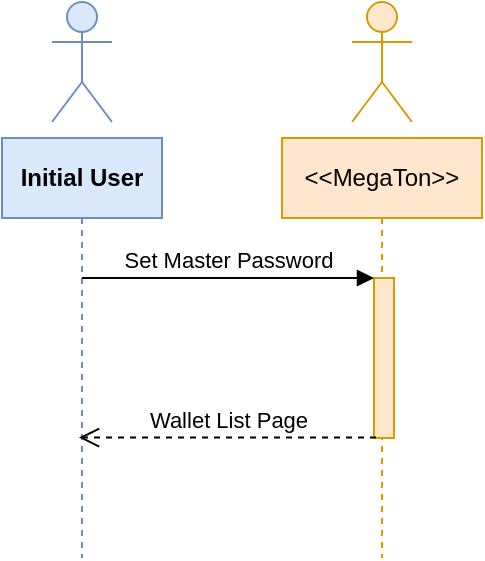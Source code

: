 <mxfile version="14.6.3" type="device"><diagram id="Ik-3qAewdYMGofwqQWpP" name="Page-1"><mxGraphModel dx="1038" dy="491" grid="1" gridSize="10" guides="1" tooltips="1" connect="1" arrows="1" fold="1" page="1" pageScale="1" pageWidth="850" pageHeight="1100" math="0" shadow="0"><root><mxCell id="0"/><mxCell id="1" parent="0"/><mxCell id="ReTU7xGjHBAU0l7cHzsC-1" value="&lt;b&gt;Initial User&lt;/b&gt;" style="shape=umlLifeline;perimeter=lifelinePerimeter;whiteSpace=wrap;html=1;container=1;collapsible=0;recursiveResize=0;outlineConnect=0;fillColor=#dae8fc;strokeColor=#6c8ebf;" vertex="1" parent="1"><mxGeometry x="50" y="80" width="80" height="210" as="geometry"/></mxCell><mxCell id="ReTU7xGjHBAU0l7cHzsC-2" value="" style="shape=umlActor;verticalLabelPosition=bottom;verticalAlign=top;html=1;outlineConnect=0;fillColor=#dae8fc;strokeColor=#6c8ebf;" vertex="1" parent="1"><mxGeometry x="75" y="12" width="30" height="60" as="geometry"/></mxCell><mxCell id="ReTU7xGjHBAU0l7cHzsC-6" value="&amp;lt;&amp;lt;MegaTon&amp;gt;&amp;gt;" style="shape=umlLifeline;perimeter=lifelinePerimeter;whiteSpace=wrap;html=1;container=1;collapsible=0;recursiveResize=0;outlineConnect=0;fillColor=#ffe6cc;strokeColor=#d79b00;" vertex="1" parent="1"><mxGeometry x="190" y="80" width="100" height="210" as="geometry"/></mxCell><mxCell id="ReTU7xGjHBAU0l7cHzsC-7" value="" style="html=1;points=[];perimeter=orthogonalPerimeter;fillColor=#ffe6cc;strokeColor=#d79b00;" vertex="1" parent="ReTU7xGjHBAU0l7cHzsC-6"><mxGeometry x="46" y="70" width="10" height="80" as="geometry"/></mxCell><mxCell id="ReTU7xGjHBAU0l7cHzsC-8" value="Set Master Password" style="html=1;verticalAlign=bottom;endArrow=block;entryX=0;entryY=0;" edge="1" target="ReTU7xGjHBAU0l7cHzsC-7" parent="1" source="ReTU7xGjHBAU0l7cHzsC-1"><mxGeometry relative="1" as="geometry"><mxPoint x="167" y="150" as="sourcePoint"/></mxGeometry></mxCell><mxCell id="ReTU7xGjHBAU0l7cHzsC-11" value="Wallet List Page" style="html=1;verticalAlign=bottom;endArrow=open;dashed=1;endSize=8;exitX=0.2;exitY=0.985;exitDx=0;exitDy=0;exitPerimeter=0;" edge="1" parent="1"><mxGeometry relative="1" as="geometry"><mxPoint x="237" y="229.8" as="sourcePoint"/><mxPoint x="88.5" y="229.8" as="targetPoint"/></mxGeometry></mxCell><mxCell id="ReTU7xGjHBAU0l7cHzsC-12" value="" style="shape=umlActor;verticalLabelPosition=bottom;verticalAlign=top;html=1;outlineConnect=0;fillColor=#ffe6cc;strokeColor=#d79b00;" vertex="1" parent="1"><mxGeometry x="225" y="12" width="30" height="60" as="geometry"/></mxCell></root></mxGraphModel></diagram></mxfile>